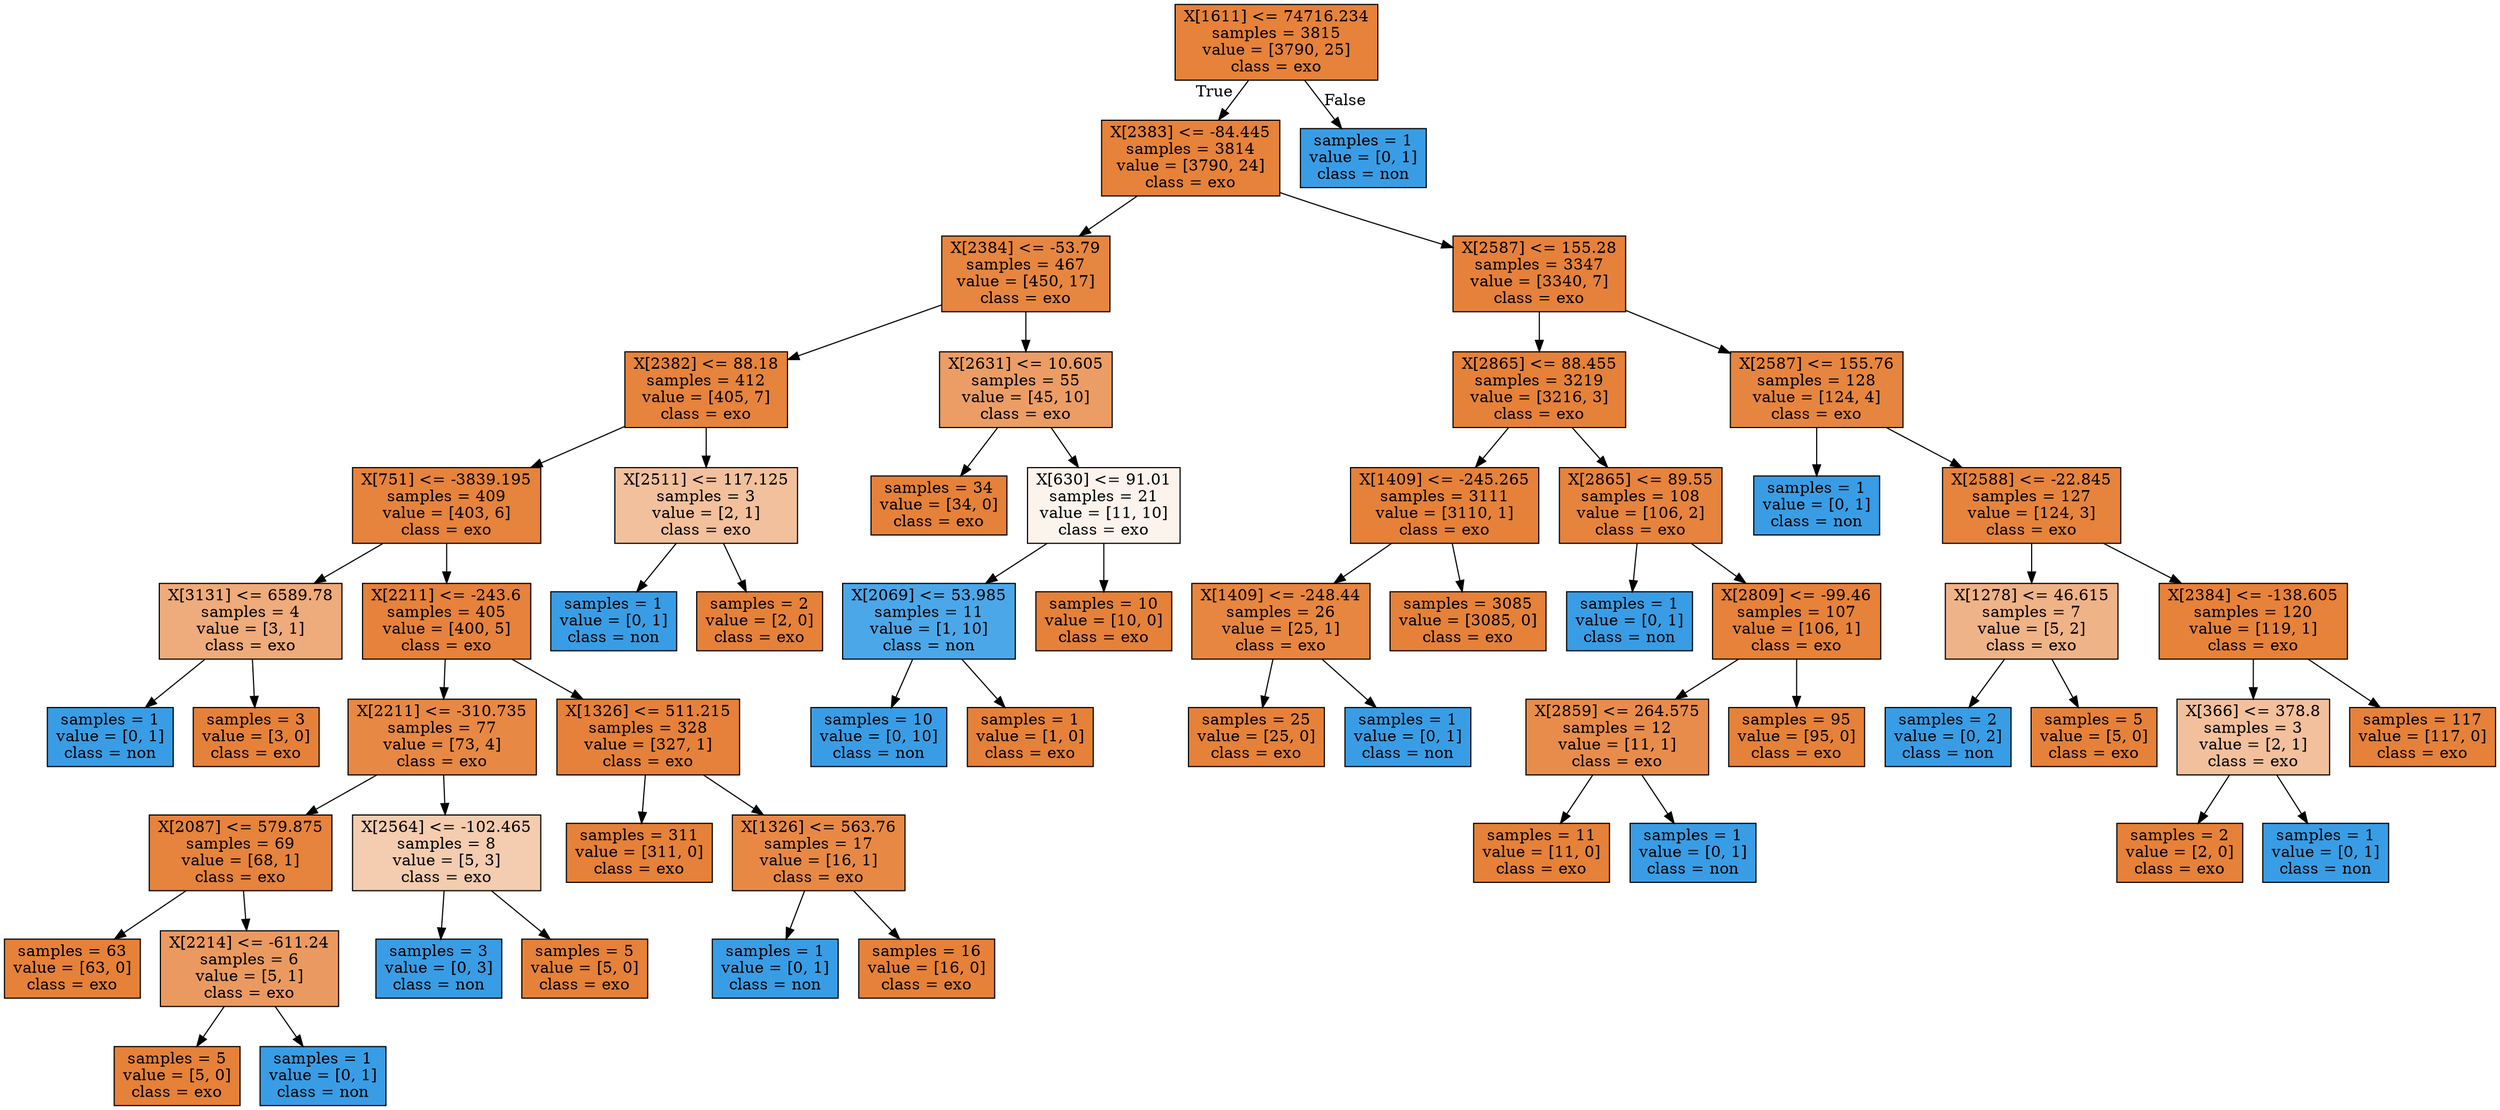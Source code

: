 digraph Tree {
node [shape=box, style="filled", color="black"] ;
0 [label="X[1611] <= 74716.234\nsamples = 3815\nvalue = [3790, 25]\nclass = exo", fillcolor="#e58139fd"] ;
1 [label="X[2383] <= -84.445\nsamples = 3814\nvalue = [3790, 24]\nclass = exo", fillcolor="#e58139fd"] ;
0 -> 1 [labeldistance=2.5, labelangle=45, headlabel="True"] ;
2 [label="X[2384] <= -53.79\nsamples = 467\nvalue = [450, 17]\nclass = exo", fillcolor="#e58139f5"] ;
1 -> 2 ;
3 [label="X[2382] <= 88.18\nsamples = 412\nvalue = [405, 7]\nclass = exo", fillcolor="#e58139fb"] ;
2 -> 3 ;
4 [label="X[751] <= -3839.195\nsamples = 409\nvalue = [403, 6]\nclass = exo", fillcolor="#e58139fb"] ;
3 -> 4 ;
5 [label="X[3131] <= 6589.78\nsamples = 4\nvalue = [3, 1]\nclass = exo", fillcolor="#e58139aa"] ;
4 -> 5 ;
6 [label="samples = 1\nvalue = [0, 1]\nclass = non", fillcolor="#399de5ff"] ;
5 -> 6 ;
7 [label="samples = 3\nvalue = [3, 0]\nclass = exo", fillcolor="#e58139ff"] ;
5 -> 7 ;
8 [label="X[2211] <= -243.6\nsamples = 405\nvalue = [400, 5]\nclass = exo", fillcolor="#e58139fc"] ;
4 -> 8 ;
9 [label="X[2211] <= -310.735\nsamples = 77\nvalue = [73, 4]\nclass = exo", fillcolor="#e58139f1"] ;
8 -> 9 ;
10 [label="X[2087] <= 579.875\nsamples = 69\nvalue = [68, 1]\nclass = exo", fillcolor="#e58139fb"] ;
9 -> 10 ;
11 [label="samples = 63\nvalue = [63, 0]\nclass = exo", fillcolor="#e58139ff"] ;
10 -> 11 ;
12 [label="X[2214] <= -611.24\nsamples = 6\nvalue = [5, 1]\nclass = exo", fillcolor="#e58139cc"] ;
10 -> 12 ;
13 [label="samples = 5\nvalue = [5, 0]\nclass = exo", fillcolor="#e58139ff"] ;
12 -> 13 ;
14 [label="samples = 1\nvalue = [0, 1]\nclass = non", fillcolor="#399de5ff"] ;
12 -> 14 ;
15 [label="X[2564] <= -102.465\nsamples = 8\nvalue = [5, 3]\nclass = exo", fillcolor="#e5813966"] ;
9 -> 15 ;
16 [label="samples = 3\nvalue = [0, 3]\nclass = non", fillcolor="#399de5ff"] ;
15 -> 16 ;
17 [label="samples = 5\nvalue = [5, 0]\nclass = exo", fillcolor="#e58139ff"] ;
15 -> 17 ;
18 [label="X[1326] <= 511.215\nsamples = 328\nvalue = [327, 1]\nclass = exo", fillcolor="#e58139fe"] ;
8 -> 18 ;
19 [label="samples = 311\nvalue = [311, 0]\nclass = exo", fillcolor="#e58139ff"] ;
18 -> 19 ;
20 [label="X[1326] <= 563.76\nsamples = 17\nvalue = [16, 1]\nclass = exo", fillcolor="#e58139ef"] ;
18 -> 20 ;
21 [label="samples = 1\nvalue = [0, 1]\nclass = non", fillcolor="#399de5ff"] ;
20 -> 21 ;
22 [label="samples = 16\nvalue = [16, 0]\nclass = exo", fillcolor="#e58139ff"] ;
20 -> 22 ;
23 [label="X[2511] <= 117.125\nsamples = 3\nvalue = [2, 1]\nclass = exo", fillcolor="#e581397f"] ;
3 -> 23 ;
24 [label="samples = 1\nvalue = [0, 1]\nclass = non", fillcolor="#399de5ff"] ;
23 -> 24 ;
25 [label="samples = 2\nvalue = [2, 0]\nclass = exo", fillcolor="#e58139ff"] ;
23 -> 25 ;
26 [label="X[2631] <= 10.605\nsamples = 55\nvalue = [45, 10]\nclass = exo", fillcolor="#e58139c6"] ;
2 -> 26 ;
27 [label="samples = 34\nvalue = [34, 0]\nclass = exo", fillcolor="#e58139ff"] ;
26 -> 27 ;
28 [label="X[630] <= 91.01\nsamples = 21\nvalue = [11, 10]\nclass = exo", fillcolor="#e5813917"] ;
26 -> 28 ;
29 [label="X[2069] <= 53.985\nsamples = 11\nvalue = [1, 10]\nclass = non", fillcolor="#399de5e6"] ;
28 -> 29 ;
30 [label="samples = 10\nvalue = [0, 10]\nclass = non", fillcolor="#399de5ff"] ;
29 -> 30 ;
31 [label="samples = 1\nvalue = [1, 0]\nclass = exo", fillcolor="#e58139ff"] ;
29 -> 31 ;
32 [label="samples = 10\nvalue = [10, 0]\nclass = exo", fillcolor="#e58139ff"] ;
28 -> 32 ;
33 [label="X[2587] <= 155.28\nsamples = 3347\nvalue = [3340, 7]\nclass = exo", fillcolor="#e58139fe"] ;
1 -> 33 ;
34 [label="X[2865] <= 88.455\nsamples = 3219\nvalue = [3216, 3]\nclass = exo", fillcolor="#e58139ff"] ;
33 -> 34 ;
35 [label="X[1409] <= -245.265\nsamples = 3111\nvalue = [3110, 1]\nclass = exo", fillcolor="#e58139ff"] ;
34 -> 35 ;
36 [label="X[1409] <= -248.44\nsamples = 26\nvalue = [25, 1]\nclass = exo", fillcolor="#e58139f5"] ;
35 -> 36 ;
37 [label="samples = 25\nvalue = [25, 0]\nclass = exo", fillcolor="#e58139ff"] ;
36 -> 37 ;
38 [label="samples = 1\nvalue = [0, 1]\nclass = non", fillcolor="#399de5ff"] ;
36 -> 38 ;
39 [label="samples = 3085\nvalue = [3085, 0]\nclass = exo", fillcolor="#e58139ff"] ;
35 -> 39 ;
40 [label="X[2865] <= 89.55\nsamples = 108\nvalue = [106, 2]\nclass = exo", fillcolor="#e58139fa"] ;
34 -> 40 ;
41 [label="samples = 1\nvalue = [0, 1]\nclass = non", fillcolor="#399de5ff"] ;
40 -> 41 ;
42 [label="X[2809] <= -99.46\nsamples = 107\nvalue = [106, 1]\nclass = exo", fillcolor="#e58139fd"] ;
40 -> 42 ;
43 [label="X[2859] <= 264.575\nsamples = 12\nvalue = [11, 1]\nclass = exo", fillcolor="#e58139e8"] ;
42 -> 43 ;
44 [label="samples = 11\nvalue = [11, 0]\nclass = exo", fillcolor="#e58139ff"] ;
43 -> 44 ;
45 [label="samples = 1\nvalue = [0, 1]\nclass = non", fillcolor="#399de5ff"] ;
43 -> 45 ;
46 [label="samples = 95\nvalue = [95, 0]\nclass = exo", fillcolor="#e58139ff"] ;
42 -> 46 ;
47 [label="X[2587] <= 155.76\nsamples = 128\nvalue = [124, 4]\nclass = exo", fillcolor="#e58139f7"] ;
33 -> 47 ;
48 [label="samples = 1\nvalue = [0, 1]\nclass = non", fillcolor="#399de5ff"] ;
47 -> 48 ;
49 [label="X[2588] <= -22.845\nsamples = 127\nvalue = [124, 3]\nclass = exo", fillcolor="#e58139f9"] ;
47 -> 49 ;
50 [label="X[1278] <= 46.615\nsamples = 7\nvalue = [5, 2]\nclass = exo", fillcolor="#e5813999"] ;
49 -> 50 ;
51 [label="samples = 2\nvalue = [0, 2]\nclass = non", fillcolor="#399de5ff"] ;
50 -> 51 ;
52 [label="samples = 5\nvalue = [5, 0]\nclass = exo", fillcolor="#e58139ff"] ;
50 -> 52 ;
53 [label="X[2384] <= -138.605\nsamples = 120\nvalue = [119, 1]\nclass = exo", fillcolor="#e58139fd"] ;
49 -> 53 ;
54 [label="X[366] <= 378.8\nsamples = 3\nvalue = [2, 1]\nclass = exo", fillcolor="#e581397f"] ;
53 -> 54 ;
55 [label="samples = 2\nvalue = [2, 0]\nclass = exo", fillcolor="#e58139ff"] ;
54 -> 55 ;
56 [label="samples = 1\nvalue = [0, 1]\nclass = non", fillcolor="#399de5ff"] ;
54 -> 56 ;
57 [label="samples = 117\nvalue = [117, 0]\nclass = exo", fillcolor="#e58139ff"] ;
53 -> 57 ;
58 [label="samples = 1\nvalue = [0, 1]\nclass = non", fillcolor="#399de5ff"] ;
0 -> 58 [labeldistance=2.5, labelangle=-45, headlabel="False"] ;
}